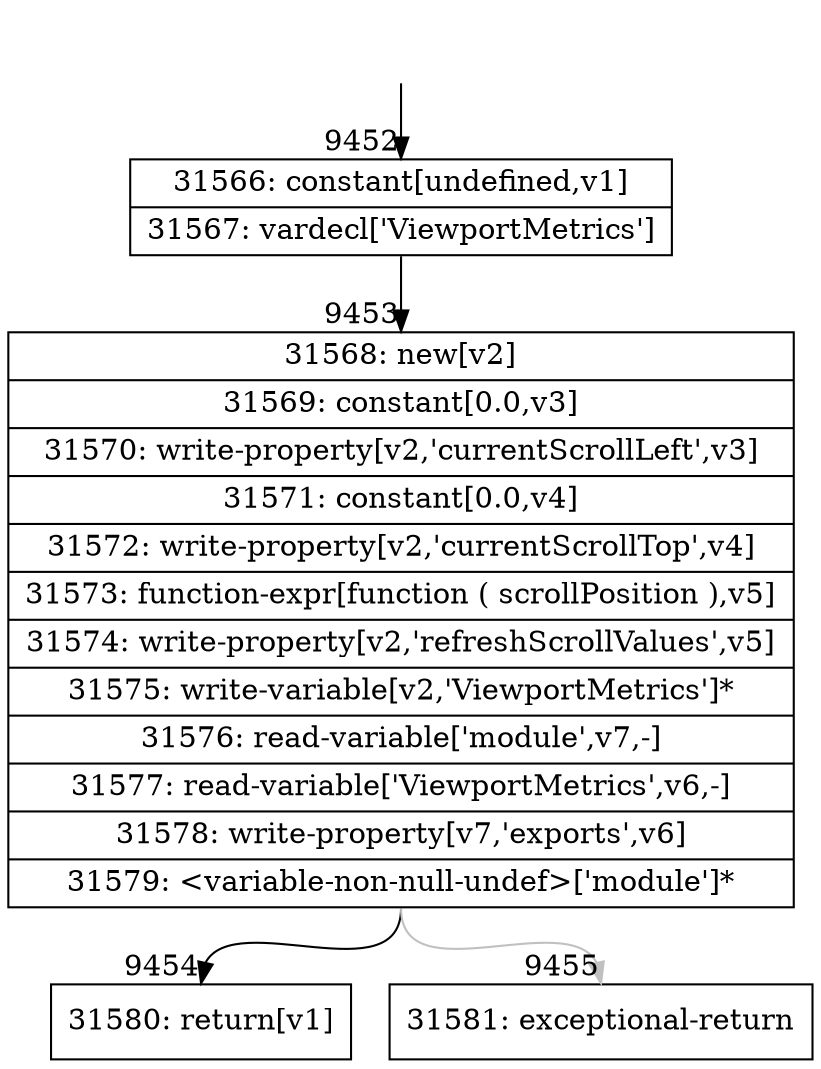 digraph {
rankdir="TD"
BB_entry692[shape=none,label=""];
BB_entry692 -> BB9452 [tailport=s, headport=n, headlabel="    9452"]
BB9452 [shape=record label="{31566: constant[undefined,v1]|31567: vardecl['ViewportMetrics']}" ] 
BB9452 -> BB9453 [tailport=s, headport=n, headlabel="      9453"]
BB9453 [shape=record label="{31568: new[v2]|31569: constant[0.0,v3]|31570: write-property[v2,'currentScrollLeft',v3]|31571: constant[0.0,v4]|31572: write-property[v2,'currentScrollTop',v4]|31573: function-expr[function ( scrollPosition ),v5]|31574: write-property[v2,'refreshScrollValues',v5]|31575: write-variable[v2,'ViewportMetrics']*|31576: read-variable['module',v7,-]|31577: read-variable['ViewportMetrics',v6,-]|31578: write-property[v7,'exports',v6]|31579: \<variable-non-null-undef\>['module']*}" ] 
BB9453 -> BB9454 [tailport=s, headport=n, headlabel="      9454"]
BB9453 -> BB9455 [tailport=s, headport=n, color=gray, headlabel="      9455"]
BB9454 [shape=record label="{31580: return[v1]}" ] 
BB9455 [shape=record label="{31581: exceptional-return}" ] 
//#$~ 16777
}
